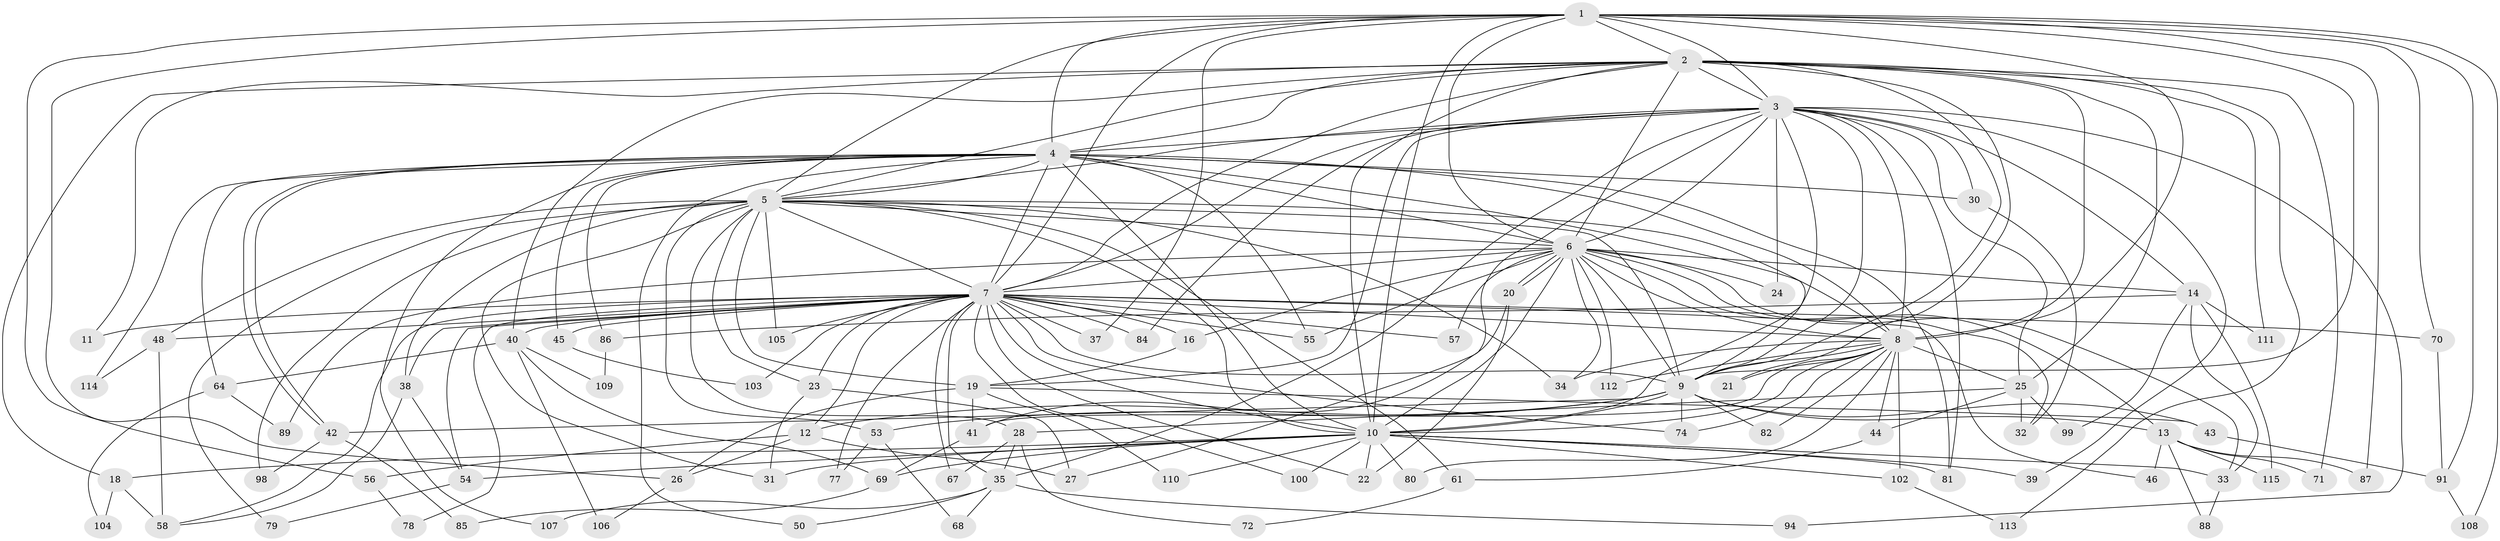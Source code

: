 // original degree distribution, {14: 0.008620689655172414, 18: 0.008620689655172414, 20: 0.008620689655172414, 19: 0.008620689655172414, 21: 0.02586206896551724, 32: 0.008620689655172414, 22: 0.008620689655172414, 16: 0.008620689655172414, 2: 0.4827586206896552, 5: 0.02586206896551724, 7: 0.02586206896551724, 3: 0.1896551724137931, 4: 0.16379310344827586, 8: 0.008620689655172414, 6: 0.017241379310344827}
// Generated by graph-tools (version 1.1) at 2025/11/02/27/25 16:11:06]
// undirected, 90 vertices, 225 edges
graph export_dot {
graph [start="1"]
  node [color=gray90,style=filled];
  1 [super="+66"];
  2 [super="+51"];
  3 [super="+93"];
  4 [super="+59"];
  5 [super="+29"];
  6 [super="+47"];
  7 [super="+17"];
  8 [super="+15"];
  9 [super="+96"];
  10 [super="+75"];
  11;
  12;
  13;
  14;
  16;
  18;
  19 [super="+101"];
  20;
  21;
  22 [super="+36"];
  23;
  24 [super="+49"];
  25 [super="+83"];
  26;
  27 [super="+116"];
  28;
  30;
  31 [super="+63"];
  32;
  33 [super="+73"];
  34 [super="+90"];
  35 [super="+65"];
  37;
  38 [super="+60"];
  39;
  40;
  41 [super="+76"];
  42 [super="+52"];
  43;
  44;
  45;
  46;
  48;
  50;
  53;
  54 [super="+95"];
  55;
  56;
  57;
  58 [super="+62"];
  61;
  64;
  67;
  68;
  69 [super="+97"];
  70;
  71;
  72;
  74;
  77;
  78;
  79;
  80;
  81;
  82;
  84;
  85;
  86;
  87;
  88;
  89;
  91 [super="+92"];
  94;
  98;
  99;
  100;
  102;
  103;
  104;
  105;
  106;
  107;
  108;
  109;
  110;
  111;
  112;
  113;
  114;
  115;
  1 -- 2;
  1 -- 3;
  1 -- 4;
  1 -- 5;
  1 -- 6;
  1 -- 7;
  1 -- 8;
  1 -- 9;
  1 -- 10;
  1 -- 37;
  1 -- 56;
  1 -- 87;
  1 -- 108;
  1 -- 26;
  1 -- 91;
  1 -- 70;
  2 -- 3;
  2 -- 4;
  2 -- 5;
  2 -- 6;
  2 -- 7;
  2 -- 8;
  2 -- 9;
  2 -- 10;
  2 -- 11;
  2 -- 18;
  2 -- 21;
  2 -- 25 [weight=2];
  2 -- 40;
  2 -- 71;
  2 -- 111;
  2 -- 113;
  3 -- 4;
  3 -- 5;
  3 -- 6;
  3 -- 7;
  3 -- 8;
  3 -- 9;
  3 -- 10;
  3 -- 14;
  3 -- 19;
  3 -- 24;
  3 -- 27;
  3 -- 30;
  3 -- 35;
  3 -- 39;
  3 -- 84;
  3 -- 94;
  3 -- 25;
  3 -- 81;
  4 -- 5;
  4 -- 6;
  4 -- 7;
  4 -- 8;
  4 -- 9;
  4 -- 10;
  4 -- 30;
  4 -- 42;
  4 -- 42;
  4 -- 45;
  4 -- 50;
  4 -- 64;
  4 -- 81;
  4 -- 86;
  4 -- 114;
  4 -- 107;
  4 -- 55;
  5 -- 6;
  5 -- 7;
  5 -- 8;
  5 -- 9;
  5 -- 10;
  5 -- 19;
  5 -- 23;
  5 -- 28;
  5 -- 34;
  5 -- 48;
  5 -- 53;
  5 -- 61;
  5 -- 98;
  5 -- 105;
  5 -- 38;
  5 -- 79;
  5 -- 31;
  6 -- 7;
  6 -- 8;
  6 -- 9;
  6 -- 10;
  6 -- 13;
  6 -- 14;
  6 -- 16;
  6 -- 20;
  6 -- 20;
  6 -- 24 [weight=2];
  6 -- 55;
  6 -- 57;
  6 -- 89;
  6 -- 33;
  6 -- 32;
  6 -- 112;
  6 -- 34;
  7 -- 8;
  7 -- 9;
  7 -- 10 [weight=2];
  7 -- 11;
  7 -- 12;
  7 -- 16;
  7 -- 22;
  7 -- 23;
  7 -- 35;
  7 -- 37;
  7 -- 38;
  7 -- 40;
  7 -- 45;
  7 -- 46;
  7 -- 48;
  7 -- 54;
  7 -- 55;
  7 -- 57;
  7 -- 58;
  7 -- 70;
  7 -- 77;
  7 -- 78;
  7 -- 84;
  7 -- 100;
  7 -- 103;
  7 -- 67;
  7 -- 74;
  7 -- 105;
  8 -- 9;
  8 -- 10 [weight=2];
  8 -- 21;
  8 -- 25;
  8 -- 34;
  8 -- 41;
  8 -- 44;
  8 -- 74;
  8 -- 80;
  8 -- 82;
  8 -- 102;
  8 -- 112;
  9 -- 10;
  9 -- 12;
  9 -- 13;
  9 -- 43;
  9 -- 53;
  9 -- 82;
  9 -- 42;
  9 -- 74;
  10 -- 18;
  10 -- 22;
  10 -- 31;
  10 -- 33;
  10 -- 39;
  10 -- 69;
  10 -- 81;
  10 -- 100;
  10 -- 102;
  10 -- 80;
  10 -- 110;
  10 -- 54;
  12 -- 26;
  12 -- 56;
  12 -- 27;
  13 -- 46;
  13 -- 71;
  13 -- 87;
  13 -- 88;
  13 -- 115;
  14 -- 33;
  14 -- 86;
  14 -- 99;
  14 -- 111;
  14 -- 115;
  16 -- 19;
  18 -- 104;
  18 -- 58;
  19 -- 26;
  19 -- 43;
  19 -- 110;
  19 -- 41;
  20 -- 41;
  20 -- 22;
  23 -- 27;
  23 -- 31;
  25 -- 28;
  25 -- 32;
  25 -- 44;
  25 -- 99;
  26 -- 106;
  28 -- 67;
  28 -- 72;
  28 -- 35;
  30 -- 32;
  33 -- 88;
  35 -- 50;
  35 -- 68;
  35 -- 107;
  35 -- 94;
  38 -- 54;
  38 -- 58;
  40 -- 64;
  40 -- 106;
  40 -- 109;
  40 -- 69;
  41 -- 69;
  42 -- 98;
  42 -- 85;
  43 -- 91;
  44 -- 61;
  45 -- 103;
  48 -- 58;
  48 -- 114;
  53 -- 68;
  53 -- 77;
  54 -- 79;
  56 -- 78;
  61 -- 72;
  64 -- 89;
  64 -- 104;
  69 -- 85;
  70 -- 91;
  86 -- 109;
  91 -- 108;
  102 -- 113;
}
